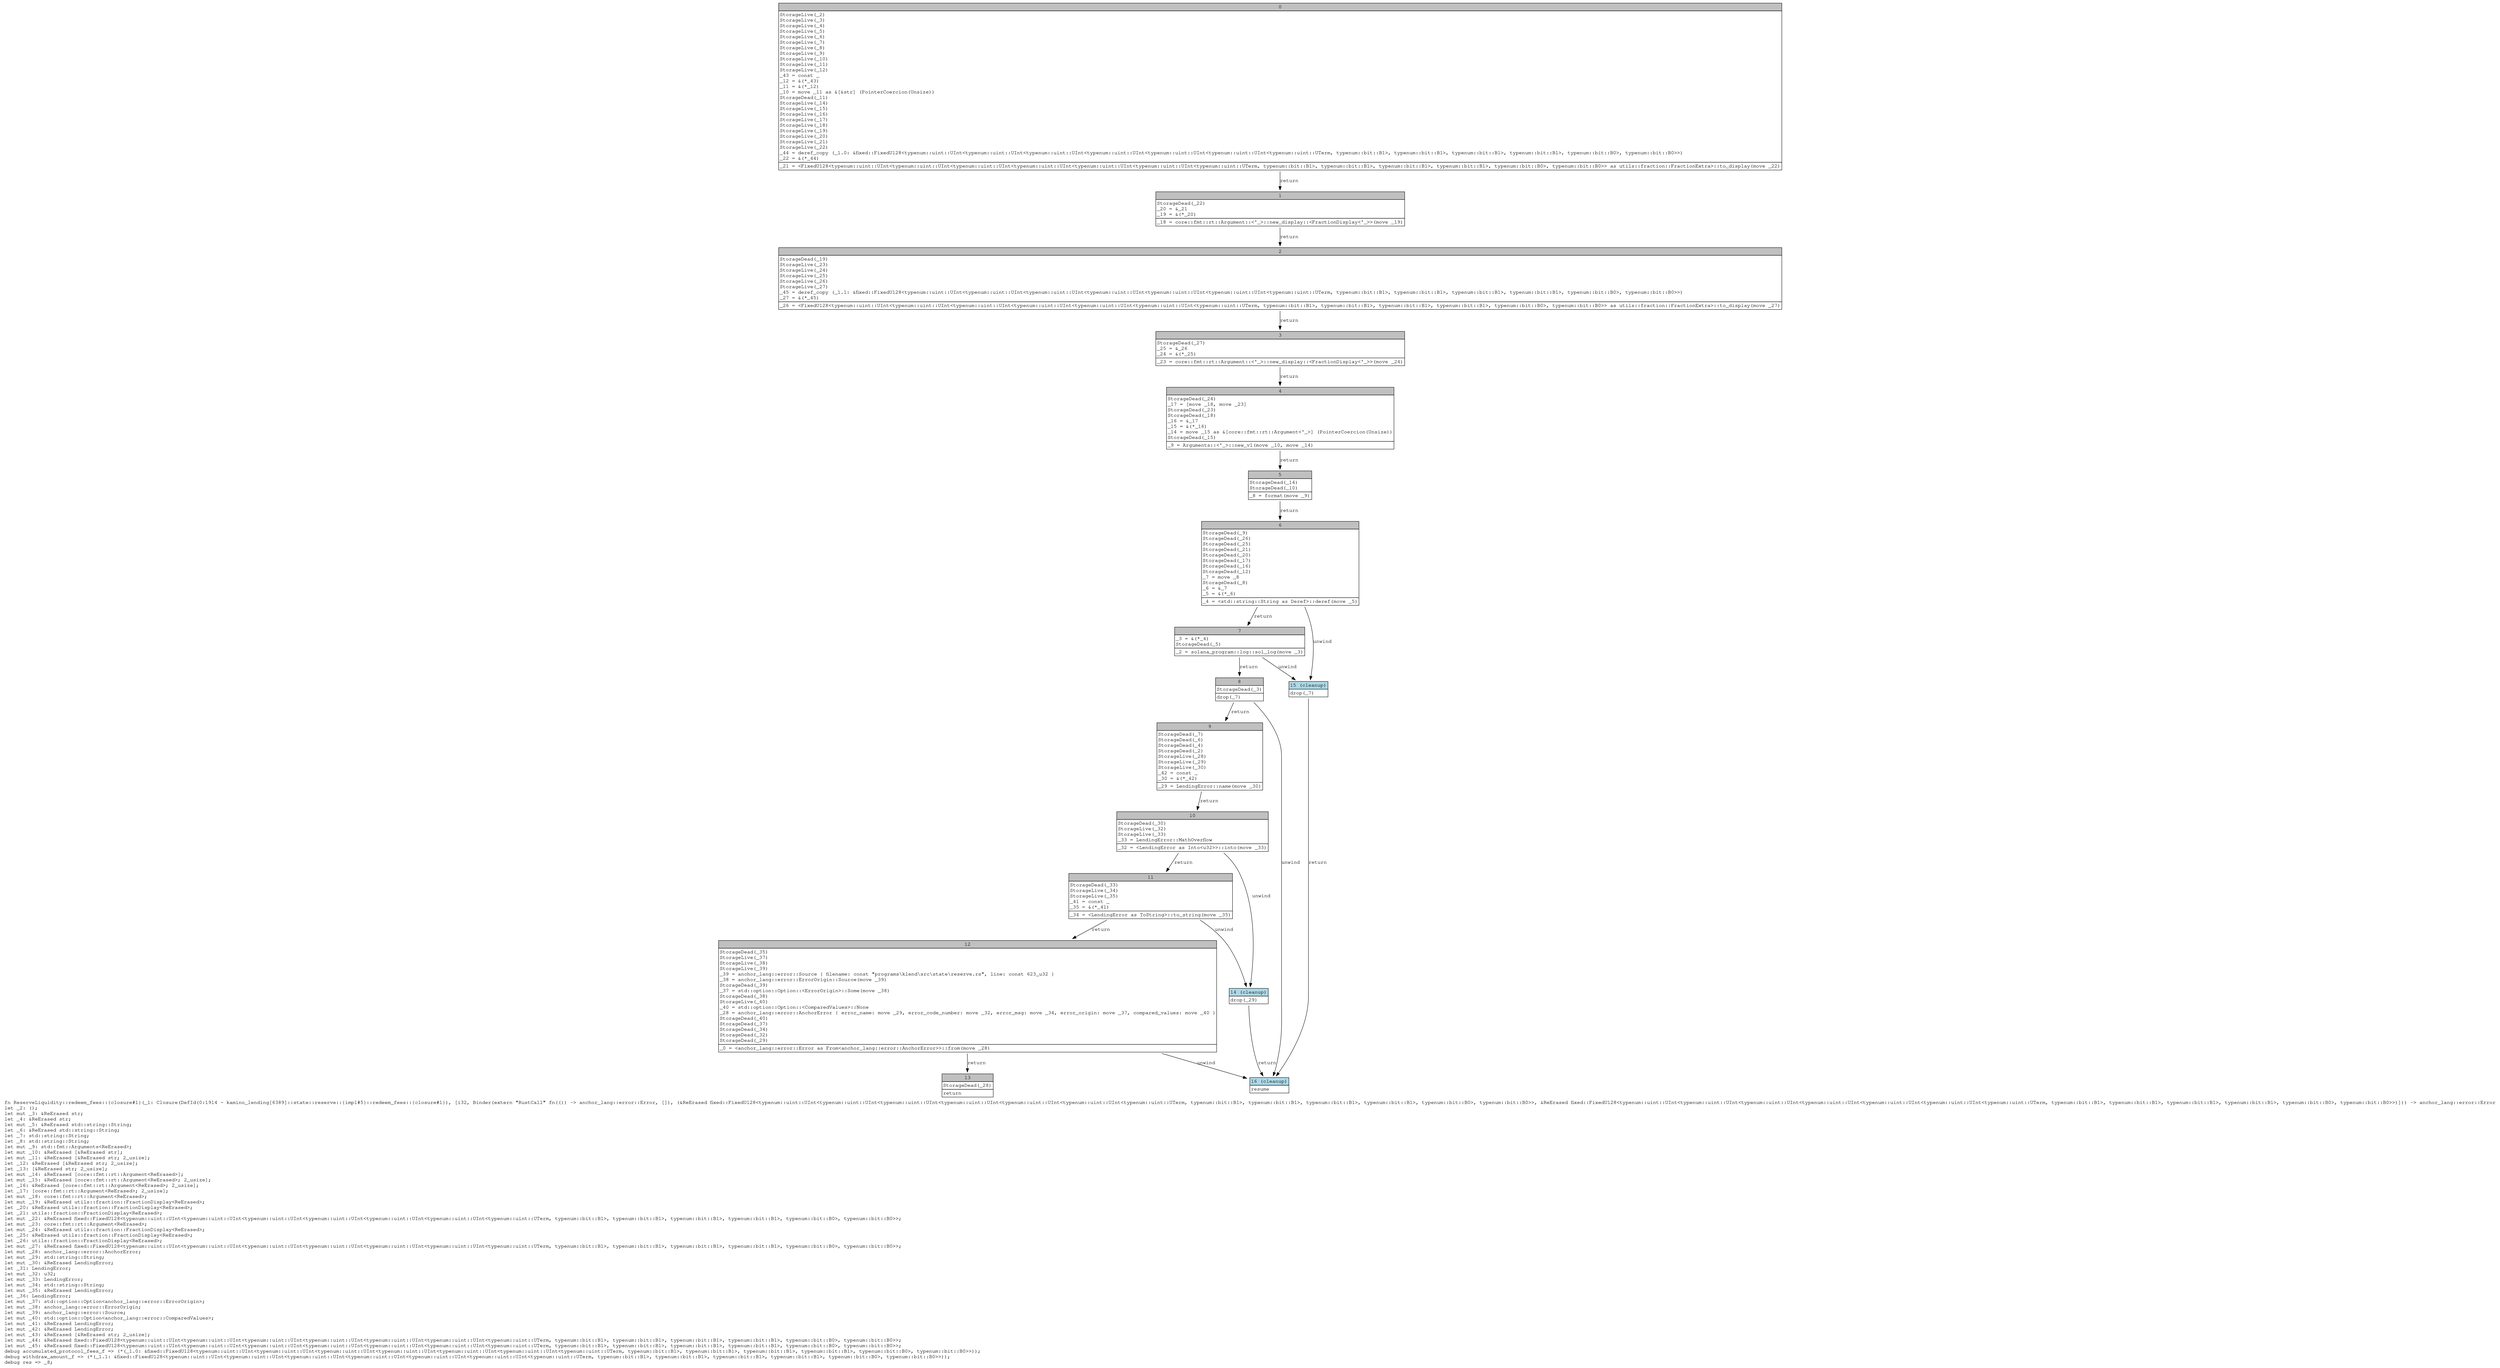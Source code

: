 digraph Mir_0_1914 {
    graph [fontname="Courier, monospace"];
    node [fontname="Courier, monospace"];
    edge [fontname="Courier, monospace"];
    label=<fn ReserveLiquidity::redeem_fees::{closure#1}(_1: Closure(DefId(0:1914 ~ kamino_lending[6389]::state::reserve::{impl#5}::redeem_fees::{closure#1}), [i32, Binder(extern &quot;RustCall&quot; fn(()) -&gt; anchor_lang::error::Error, []), (&amp;ReErased fixed::FixedU128&lt;typenum::uint::UInt&lt;typenum::uint::UInt&lt;typenum::uint::UInt&lt;typenum::uint::UInt&lt;typenum::uint::UInt&lt;typenum::uint::UInt&lt;typenum::uint::UTerm, typenum::bit::B1&gt;, typenum::bit::B1&gt;, typenum::bit::B1&gt;, typenum::bit::B1&gt;, typenum::bit::B0&gt;, typenum::bit::B0&gt;&gt;, &amp;ReErased fixed::FixedU128&lt;typenum::uint::UInt&lt;typenum::uint::UInt&lt;typenum::uint::UInt&lt;typenum::uint::UInt&lt;typenum::uint::UInt&lt;typenum::uint::UInt&lt;typenum::uint::UTerm, typenum::bit::B1&gt;, typenum::bit::B1&gt;, typenum::bit::B1&gt;, typenum::bit::B1&gt;, typenum::bit::B0&gt;, typenum::bit::B0&gt;&gt;)])) -&gt; anchor_lang::error::Error<br align="left"/>let _2: ();<br align="left"/>let mut _3: &amp;ReErased str;<br align="left"/>let _4: &amp;ReErased str;<br align="left"/>let mut _5: &amp;ReErased std::string::String;<br align="left"/>let _6: &amp;ReErased std::string::String;<br align="left"/>let _7: std::string::String;<br align="left"/>let _8: std::string::String;<br align="left"/>let mut _9: std::fmt::Arguments&lt;ReErased&gt;;<br align="left"/>let mut _10: &amp;ReErased [&amp;ReErased str];<br align="left"/>let mut _11: &amp;ReErased [&amp;ReErased str; 2_usize];<br align="left"/>let _12: &amp;ReErased [&amp;ReErased str; 2_usize];<br align="left"/>let _13: [&amp;ReErased str; 2_usize];<br align="left"/>let mut _14: &amp;ReErased [core::fmt::rt::Argument&lt;ReErased&gt;];<br align="left"/>let mut _15: &amp;ReErased [core::fmt::rt::Argument&lt;ReErased&gt;; 2_usize];<br align="left"/>let _16: &amp;ReErased [core::fmt::rt::Argument&lt;ReErased&gt;; 2_usize];<br align="left"/>let _17: [core::fmt::rt::Argument&lt;ReErased&gt;; 2_usize];<br align="left"/>let mut _18: core::fmt::rt::Argument&lt;ReErased&gt;;<br align="left"/>let mut _19: &amp;ReErased utils::fraction::FractionDisplay&lt;ReErased&gt;;<br align="left"/>let _20: &amp;ReErased utils::fraction::FractionDisplay&lt;ReErased&gt;;<br align="left"/>let _21: utils::fraction::FractionDisplay&lt;ReErased&gt;;<br align="left"/>let mut _22: &amp;ReErased fixed::FixedU128&lt;typenum::uint::UInt&lt;typenum::uint::UInt&lt;typenum::uint::UInt&lt;typenum::uint::UInt&lt;typenum::uint::UInt&lt;typenum::uint::UInt&lt;typenum::uint::UTerm, typenum::bit::B1&gt;, typenum::bit::B1&gt;, typenum::bit::B1&gt;, typenum::bit::B1&gt;, typenum::bit::B0&gt;, typenum::bit::B0&gt;&gt;;<br align="left"/>let mut _23: core::fmt::rt::Argument&lt;ReErased&gt;;<br align="left"/>let mut _24: &amp;ReErased utils::fraction::FractionDisplay&lt;ReErased&gt;;<br align="left"/>let _25: &amp;ReErased utils::fraction::FractionDisplay&lt;ReErased&gt;;<br align="left"/>let _26: utils::fraction::FractionDisplay&lt;ReErased&gt;;<br align="left"/>let mut _27: &amp;ReErased fixed::FixedU128&lt;typenum::uint::UInt&lt;typenum::uint::UInt&lt;typenum::uint::UInt&lt;typenum::uint::UInt&lt;typenum::uint::UInt&lt;typenum::uint::UInt&lt;typenum::uint::UTerm, typenum::bit::B1&gt;, typenum::bit::B1&gt;, typenum::bit::B1&gt;, typenum::bit::B1&gt;, typenum::bit::B0&gt;, typenum::bit::B0&gt;&gt;;<br align="left"/>let mut _28: anchor_lang::error::AnchorError;<br align="left"/>let mut _29: std::string::String;<br align="left"/>let mut _30: &amp;ReErased LendingError;<br align="left"/>let _31: LendingError;<br align="left"/>let mut _32: u32;<br align="left"/>let mut _33: LendingError;<br align="left"/>let mut _34: std::string::String;<br align="left"/>let mut _35: &amp;ReErased LendingError;<br align="left"/>let _36: LendingError;<br align="left"/>let mut _37: std::option::Option&lt;anchor_lang::error::ErrorOrigin&gt;;<br align="left"/>let mut _38: anchor_lang::error::ErrorOrigin;<br align="left"/>let mut _39: anchor_lang::error::Source;<br align="left"/>let mut _40: std::option::Option&lt;anchor_lang::error::ComparedValues&gt;;<br align="left"/>let mut _41: &amp;ReErased LendingError;<br align="left"/>let mut _42: &amp;ReErased LendingError;<br align="left"/>let mut _43: &amp;ReErased [&amp;ReErased str; 2_usize];<br align="left"/>let mut _44: &amp;ReErased fixed::FixedU128&lt;typenum::uint::UInt&lt;typenum::uint::UInt&lt;typenum::uint::UInt&lt;typenum::uint::UInt&lt;typenum::uint::UInt&lt;typenum::uint::UInt&lt;typenum::uint::UTerm, typenum::bit::B1&gt;, typenum::bit::B1&gt;, typenum::bit::B1&gt;, typenum::bit::B1&gt;, typenum::bit::B0&gt;, typenum::bit::B0&gt;&gt;;<br align="left"/>let mut _45: &amp;ReErased fixed::FixedU128&lt;typenum::uint::UInt&lt;typenum::uint::UInt&lt;typenum::uint::UInt&lt;typenum::uint::UInt&lt;typenum::uint::UInt&lt;typenum::uint::UInt&lt;typenum::uint::UTerm, typenum::bit::B1&gt;, typenum::bit::B1&gt;, typenum::bit::B1&gt;, typenum::bit::B1&gt;, typenum::bit::B0&gt;, typenum::bit::B0&gt;&gt;;<br align="left"/>debug accumulated_protocol_fees_f =&gt; (*(_1.0: &amp;fixed::FixedU128&lt;typenum::uint::UInt&lt;typenum::uint::UInt&lt;typenum::uint::UInt&lt;typenum::uint::UInt&lt;typenum::uint::UInt&lt;typenum::uint::UInt&lt;typenum::uint::UTerm, typenum::bit::B1&gt;, typenum::bit::B1&gt;, typenum::bit::B1&gt;, typenum::bit::B1&gt;, typenum::bit::B0&gt;, typenum::bit::B0&gt;&gt;));<br align="left"/>debug withdraw_amount_f =&gt; (*(_1.1: &amp;fixed::FixedU128&lt;typenum::uint::UInt&lt;typenum::uint::UInt&lt;typenum::uint::UInt&lt;typenum::uint::UInt&lt;typenum::uint::UInt&lt;typenum::uint::UInt&lt;typenum::uint::UTerm, typenum::bit::B1&gt;, typenum::bit::B1&gt;, typenum::bit::B1&gt;, typenum::bit::B1&gt;, typenum::bit::B0&gt;, typenum::bit::B0&gt;&gt;));<br align="left"/>debug res =&gt; _8;<br align="left"/>>;
    bb0__0_1914 [shape="none", label=<<table border="0" cellborder="1" cellspacing="0"><tr><td bgcolor="gray" align="center" colspan="1">0</td></tr><tr><td align="left" balign="left">StorageLive(_2)<br/>StorageLive(_3)<br/>StorageLive(_4)<br/>StorageLive(_5)<br/>StorageLive(_6)<br/>StorageLive(_7)<br/>StorageLive(_8)<br/>StorageLive(_9)<br/>StorageLive(_10)<br/>StorageLive(_11)<br/>StorageLive(_12)<br/>_43 = const _<br/>_12 = &amp;(*_43)<br/>_11 = &amp;(*_12)<br/>_10 = move _11 as &amp;[&amp;str] (PointerCoercion(Unsize))<br/>StorageDead(_11)<br/>StorageLive(_14)<br/>StorageLive(_15)<br/>StorageLive(_16)<br/>StorageLive(_17)<br/>StorageLive(_18)<br/>StorageLive(_19)<br/>StorageLive(_20)<br/>StorageLive(_21)<br/>StorageLive(_22)<br/>_44 = deref_copy (_1.0: &amp;fixed::FixedU128&lt;typenum::uint::UInt&lt;typenum::uint::UInt&lt;typenum::uint::UInt&lt;typenum::uint::UInt&lt;typenum::uint::UInt&lt;typenum::uint::UInt&lt;typenum::uint::UTerm, typenum::bit::B1&gt;, typenum::bit::B1&gt;, typenum::bit::B1&gt;, typenum::bit::B1&gt;, typenum::bit::B0&gt;, typenum::bit::B0&gt;&gt;)<br/>_22 = &amp;(*_44)<br/></td></tr><tr><td align="left">_21 = &lt;FixedU128&lt;typenum::uint::UInt&lt;typenum::uint::UInt&lt;typenum::uint::UInt&lt;typenum::uint::UInt&lt;typenum::uint::UInt&lt;typenum::uint::UInt&lt;typenum::uint::UTerm, typenum::bit::B1&gt;, typenum::bit::B1&gt;, typenum::bit::B1&gt;, typenum::bit::B1&gt;, typenum::bit::B0&gt;, typenum::bit::B0&gt;&gt; as utils::fraction::FractionExtra&gt;::to_display(move _22)</td></tr></table>>];
    bb1__0_1914 [shape="none", label=<<table border="0" cellborder="1" cellspacing="0"><tr><td bgcolor="gray" align="center" colspan="1">1</td></tr><tr><td align="left" balign="left">StorageDead(_22)<br/>_20 = &amp;_21<br/>_19 = &amp;(*_20)<br/></td></tr><tr><td align="left">_18 = core::fmt::rt::Argument::&lt;'_&gt;::new_display::&lt;FractionDisplay&lt;'_&gt;&gt;(move _19)</td></tr></table>>];
    bb2__0_1914 [shape="none", label=<<table border="0" cellborder="1" cellspacing="0"><tr><td bgcolor="gray" align="center" colspan="1">2</td></tr><tr><td align="left" balign="left">StorageDead(_19)<br/>StorageLive(_23)<br/>StorageLive(_24)<br/>StorageLive(_25)<br/>StorageLive(_26)<br/>StorageLive(_27)<br/>_45 = deref_copy (_1.1: &amp;fixed::FixedU128&lt;typenum::uint::UInt&lt;typenum::uint::UInt&lt;typenum::uint::UInt&lt;typenum::uint::UInt&lt;typenum::uint::UInt&lt;typenum::uint::UInt&lt;typenum::uint::UTerm, typenum::bit::B1&gt;, typenum::bit::B1&gt;, typenum::bit::B1&gt;, typenum::bit::B1&gt;, typenum::bit::B0&gt;, typenum::bit::B0&gt;&gt;)<br/>_27 = &amp;(*_45)<br/></td></tr><tr><td align="left">_26 = &lt;FixedU128&lt;typenum::uint::UInt&lt;typenum::uint::UInt&lt;typenum::uint::UInt&lt;typenum::uint::UInt&lt;typenum::uint::UInt&lt;typenum::uint::UInt&lt;typenum::uint::UTerm, typenum::bit::B1&gt;, typenum::bit::B1&gt;, typenum::bit::B1&gt;, typenum::bit::B1&gt;, typenum::bit::B0&gt;, typenum::bit::B0&gt;&gt; as utils::fraction::FractionExtra&gt;::to_display(move _27)</td></tr></table>>];
    bb3__0_1914 [shape="none", label=<<table border="0" cellborder="1" cellspacing="0"><tr><td bgcolor="gray" align="center" colspan="1">3</td></tr><tr><td align="left" balign="left">StorageDead(_27)<br/>_25 = &amp;_26<br/>_24 = &amp;(*_25)<br/></td></tr><tr><td align="left">_23 = core::fmt::rt::Argument::&lt;'_&gt;::new_display::&lt;FractionDisplay&lt;'_&gt;&gt;(move _24)</td></tr></table>>];
    bb4__0_1914 [shape="none", label=<<table border="0" cellborder="1" cellspacing="0"><tr><td bgcolor="gray" align="center" colspan="1">4</td></tr><tr><td align="left" balign="left">StorageDead(_24)<br/>_17 = [move _18, move _23]<br/>StorageDead(_23)<br/>StorageDead(_18)<br/>_16 = &amp;_17<br/>_15 = &amp;(*_16)<br/>_14 = move _15 as &amp;[core::fmt::rt::Argument&lt;'_&gt;] (PointerCoercion(Unsize))<br/>StorageDead(_15)<br/></td></tr><tr><td align="left">_9 = Arguments::&lt;'_&gt;::new_v1(move _10, move _14)</td></tr></table>>];
    bb5__0_1914 [shape="none", label=<<table border="0" cellborder="1" cellspacing="0"><tr><td bgcolor="gray" align="center" colspan="1">5</td></tr><tr><td align="left" balign="left">StorageDead(_14)<br/>StorageDead(_10)<br/></td></tr><tr><td align="left">_8 = format(move _9)</td></tr></table>>];
    bb6__0_1914 [shape="none", label=<<table border="0" cellborder="1" cellspacing="0"><tr><td bgcolor="gray" align="center" colspan="1">6</td></tr><tr><td align="left" balign="left">StorageDead(_9)<br/>StorageDead(_26)<br/>StorageDead(_25)<br/>StorageDead(_21)<br/>StorageDead(_20)<br/>StorageDead(_17)<br/>StorageDead(_16)<br/>StorageDead(_12)<br/>_7 = move _8<br/>StorageDead(_8)<br/>_6 = &amp;_7<br/>_5 = &amp;(*_6)<br/></td></tr><tr><td align="left">_4 = &lt;std::string::String as Deref&gt;::deref(move _5)</td></tr></table>>];
    bb7__0_1914 [shape="none", label=<<table border="0" cellborder="1" cellspacing="0"><tr><td bgcolor="gray" align="center" colspan="1">7</td></tr><tr><td align="left" balign="left">_3 = &amp;(*_4)<br/>StorageDead(_5)<br/></td></tr><tr><td align="left">_2 = solana_program::log::sol_log(move _3)</td></tr></table>>];
    bb8__0_1914 [shape="none", label=<<table border="0" cellborder="1" cellspacing="0"><tr><td bgcolor="gray" align="center" colspan="1">8</td></tr><tr><td align="left" balign="left">StorageDead(_3)<br/></td></tr><tr><td align="left">drop(_7)</td></tr></table>>];
    bb9__0_1914 [shape="none", label=<<table border="0" cellborder="1" cellspacing="0"><tr><td bgcolor="gray" align="center" colspan="1">9</td></tr><tr><td align="left" balign="left">StorageDead(_7)<br/>StorageDead(_6)<br/>StorageDead(_4)<br/>StorageDead(_2)<br/>StorageLive(_28)<br/>StorageLive(_29)<br/>StorageLive(_30)<br/>_42 = const _<br/>_30 = &amp;(*_42)<br/></td></tr><tr><td align="left">_29 = LendingError::name(move _30)</td></tr></table>>];
    bb10__0_1914 [shape="none", label=<<table border="0" cellborder="1" cellspacing="0"><tr><td bgcolor="gray" align="center" colspan="1">10</td></tr><tr><td align="left" balign="left">StorageDead(_30)<br/>StorageLive(_32)<br/>StorageLive(_33)<br/>_33 = LendingError::MathOverflow<br/></td></tr><tr><td align="left">_32 = &lt;LendingError as Into&lt;u32&gt;&gt;::into(move _33)</td></tr></table>>];
    bb11__0_1914 [shape="none", label=<<table border="0" cellborder="1" cellspacing="0"><tr><td bgcolor="gray" align="center" colspan="1">11</td></tr><tr><td align="left" balign="left">StorageDead(_33)<br/>StorageLive(_34)<br/>StorageLive(_35)<br/>_41 = const _<br/>_35 = &amp;(*_41)<br/></td></tr><tr><td align="left">_34 = &lt;LendingError as ToString&gt;::to_string(move _35)</td></tr></table>>];
    bb12__0_1914 [shape="none", label=<<table border="0" cellborder="1" cellspacing="0"><tr><td bgcolor="gray" align="center" colspan="1">12</td></tr><tr><td align="left" balign="left">StorageDead(_35)<br/>StorageLive(_37)<br/>StorageLive(_38)<br/>StorageLive(_39)<br/>_39 = anchor_lang::error::Source { filename: const &quot;programs\\klend\\src\\state\\reserve.rs&quot;, line: const 623_u32 }<br/>_38 = anchor_lang::error::ErrorOrigin::Source(move _39)<br/>StorageDead(_39)<br/>_37 = std::option::Option::&lt;ErrorOrigin&gt;::Some(move _38)<br/>StorageDead(_38)<br/>StorageLive(_40)<br/>_40 = std::option::Option::&lt;ComparedValues&gt;::None<br/>_28 = anchor_lang::error::AnchorError { error_name: move _29, error_code_number: move _32, error_msg: move _34, error_origin: move _37, compared_values: move _40 }<br/>StorageDead(_40)<br/>StorageDead(_37)<br/>StorageDead(_34)<br/>StorageDead(_32)<br/>StorageDead(_29)<br/></td></tr><tr><td align="left">_0 = &lt;anchor_lang::error::Error as From&lt;anchor_lang::error::AnchorError&gt;&gt;::from(move _28)</td></tr></table>>];
    bb13__0_1914 [shape="none", label=<<table border="0" cellborder="1" cellspacing="0"><tr><td bgcolor="gray" align="center" colspan="1">13</td></tr><tr><td align="left" balign="left">StorageDead(_28)<br/></td></tr><tr><td align="left">return</td></tr></table>>];
    bb14__0_1914 [shape="none", label=<<table border="0" cellborder="1" cellspacing="0"><tr><td bgcolor="lightblue" align="center" colspan="1">14 (cleanup)</td></tr><tr><td align="left">drop(_29)</td></tr></table>>];
    bb15__0_1914 [shape="none", label=<<table border="0" cellborder="1" cellspacing="0"><tr><td bgcolor="lightblue" align="center" colspan="1">15 (cleanup)</td></tr><tr><td align="left">drop(_7)</td></tr></table>>];
    bb16__0_1914 [shape="none", label=<<table border="0" cellborder="1" cellspacing="0"><tr><td bgcolor="lightblue" align="center" colspan="1">16 (cleanup)</td></tr><tr><td align="left">resume</td></tr></table>>];
    bb0__0_1914 -> bb1__0_1914 [label="return"];
    bb1__0_1914 -> bb2__0_1914 [label="return"];
    bb2__0_1914 -> bb3__0_1914 [label="return"];
    bb3__0_1914 -> bb4__0_1914 [label="return"];
    bb4__0_1914 -> bb5__0_1914 [label="return"];
    bb5__0_1914 -> bb6__0_1914 [label="return"];
    bb6__0_1914 -> bb7__0_1914 [label="return"];
    bb6__0_1914 -> bb15__0_1914 [label="unwind"];
    bb7__0_1914 -> bb8__0_1914 [label="return"];
    bb7__0_1914 -> bb15__0_1914 [label="unwind"];
    bb8__0_1914 -> bb9__0_1914 [label="return"];
    bb8__0_1914 -> bb16__0_1914 [label="unwind"];
    bb9__0_1914 -> bb10__0_1914 [label="return"];
    bb10__0_1914 -> bb11__0_1914 [label="return"];
    bb10__0_1914 -> bb14__0_1914 [label="unwind"];
    bb11__0_1914 -> bb12__0_1914 [label="return"];
    bb11__0_1914 -> bb14__0_1914 [label="unwind"];
    bb12__0_1914 -> bb13__0_1914 [label="return"];
    bb12__0_1914 -> bb16__0_1914 [label="unwind"];
    bb14__0_1914 -> bb16__0_1914 [label="return"];
    bb15__0_1914 -> bb16__0_1914 [label="return"];
}
